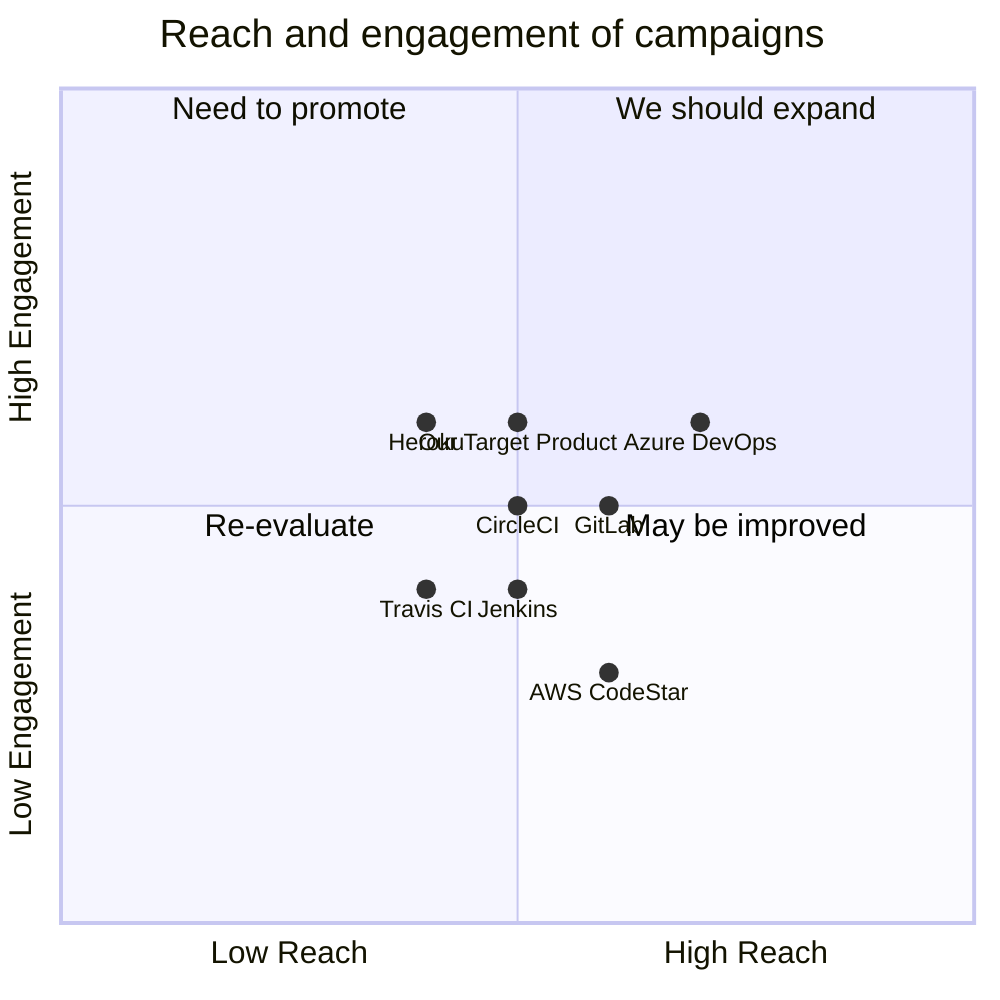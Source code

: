 quadrantChart
    title Reach and engagement of campaigns
    x-axis Low Reach --> High Reach
    y-axis Low Engagement --> High Engagement
    quadrant-1 We should expand
    quadrant-2 Need to promote
    quadrant-3 Re-evaluate
    quadrant-4 May be improved
    "Azure DevOps": [0.7, 0.6]
    "Jenkins": [0.5, 0.4]
    "GitLab": [0.6, 0.5]
    "Heroku": [0.4, 0.6]
    "CircleCI": [0.5, 0.5]
    "Travis CI": [0.4, 0.4]
    "AWS CodeStar": [0.6, 0.3]
    "Our Target Product": [0.5, 0.6]